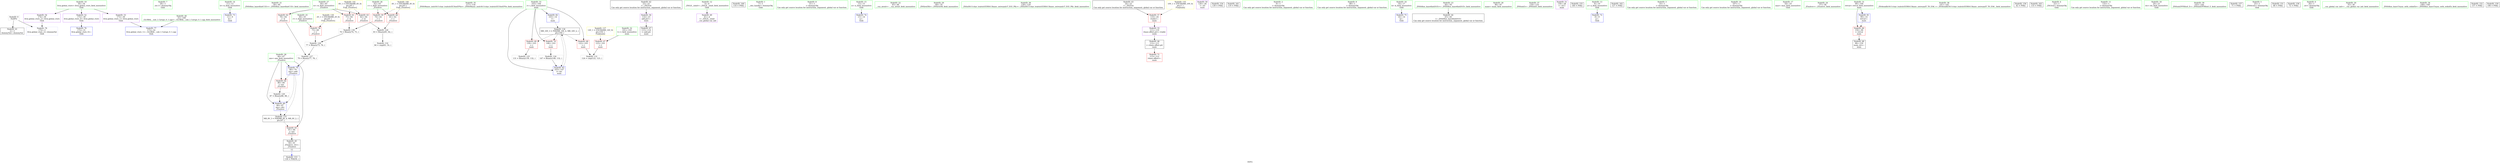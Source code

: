 digraph "SVFG" {
	label="SVFG";

	Node0x56522a4f7640 [shape=record,color=grey,label="{NodeID: 0\nNullPtr}"];
	Node0x56522a4f7640 -> Node0x56522a50a060[style=solid];
	Node0x56522a4f7640 -> Node0x56522a50d100[style=solid];
	Node0x56522a508220 [shape=record,color=green,label="{NodeID: 7\n28\<--1\n.str.1\<--dummyObj\nGlob }"];
	Node0x56522a5086b0 [shape=record,color=green,label="{NodeID: 14\n11\<--12\nb\<--b_field_insensitive\nGlob }"];
	Node0x56522a5086b0 -> Node0x56522a50cc00[style=solid];
	Node0x56522a508db0 [shape=record,color=green,label="{NodeID: 21\n39\<--40\n_ZNSt8ios_base4InitC1Ev\<--_ZNSt8ios_base4InitC1Ev_field_insensitive\n}"];
	Node0x56522a509420 [shape=record,color=green,label="{NodeID: 28\n66\<--67\nans\<--ans_field_insensitive\n_Z5solvev\n}"];
	Node0x56522a509420 -> Node0x56522a50c480[style=solid];
	Node0x56522a509420 -> Node0x56522a50c550[style=solid];
	Node0x56522a509420 -> Node0x56522a50d200[style=solid];
	Node0x56522a509420 -> Node0x56522a50d2d0[style=solid];
	Node0x56522a509a60 [shape=record,color=green,label="{NodeID: 35\n117\<--118\n_ZNSt9basic_iosIcSt11char_traitsIcEE3tieEPSo\<--_ZNSt9basic_iosIcSt11char_traitsIcEE3tieEPSo_field_insensitive\n}"];
	Node0x56522a50fd10 [shape=record,color=grey,label="{NodeID: 125\n131 = Binary(130, 132, )\n}"];
	Node0x56522a50a160 [shape=record,color=black,label="{NodeID: 42\n23\<--22\n\<--_ZSt3cin\nCan only get source location for instruction, argument, global var or function.}"];
	Node0x56522a50a160 -> Node0x56522a50be00[style=solid];
	Node0x56522a510790 [shape=record,color=grey,label="{NodeID: 132\n84 = cmp(83, 14, )\n}"];
	Node0x56522a50b7c0 [shape=record,color=purple,label="{NodeID: 49\n41\<--4\n\<--_ZStL8__ioinit\n__cxx_global_var_init\n}"];
	Node0x56522a515530 [shape=record,color=yellow,style=double,label="{NodeID: 139\n2V_1 = ENCHI(MR_2V_0)\npts\{61 \}\nFun[_Z5solvev]}"];
	Node0x56522a515530 -> Node0x56522a50bfa0[style=dashed];
	Node0x56522a50be00 [shape=record,color=purple,label="{NodeID: 56\n114\<--23\nadd.ptr\<--\nmain\n}"];
	Node0x56522a50be00 -> Node0x56522a50a600[style=solid];
	Node0x56522a50c3b0 [shape=record,color=red,label="{NodeID: 63\n82\<--64\n\<--w\n_Z5solvev\n}"];
	Node0x56522a50c3b0 -> Node0x56522a50fe90[style=solid];
	Node0x56522a51a6f0 [shape=record,color=black,label="{NodeID: 153\n138 = PHI(59, )\n}"];
	Node0x56522a50c960 [shape=record,color=red,label="{NodeID: 70\n146\<--103\n\<--i\nmain\n}"];
	Node0x56522a50c960 -> Node0x56522a50fb90[style=solid];
	Node0x56522a51ad90 [shape=record,color=black,label="{NodeID: 160\n116 = PHI()\n}"];
	Node0x56522a50d000 [shape=record,color=blue,label="{NodeID: 77\n173\<--32\nllvm.global_ctors_1\<--_GLOBAL__sub_I_Carups_0_1.cpp\nGlob }"];
	Node0x56522a507710 [shape=record,color=green,label="{NodeID: 1\n7\<--1\n__dso_handle\<--dummyObj\nGlob }"];
	Node0x56522a5082b0 [shape=record,color=green,label="{NodeID: 8\n31\<--1\n\<--dummyObj\nCan only get source location for instruction, argument, global var or function.}"];
	Node0x56522a5087b0 [shape=record,color=green,label="{NodeID: 15\n13\<--15\nn\<--n_field_insensitive\nGlob }"];
	Node0x56522a5087b0 -> Node0x56522a50cd00[style=solid];
	Node0x56522a508eb0 [shape=record,color=green,label="{NodeID: 22\n45\<--46\n__cxa_atexit\<--__cxa_atexit_field_insensitive\n}"];
	Node0x56522a5094f0 [shape=record,color=green,label="{NodeID: 29\n69\<--70\n_ZNSirsERi\<--_ZNSirsERi_field_insensitive\n}"];
	Node0x56522a509b60 [shape=record,color=green,label="{NodeID: 36\n128\<--129\n_ZStlsISt11char_traitsIcEERSt13basic_ostreamIcT_ES5_PKc\<--_ZStlsISt11char_traitsIcEERSt13basic_ostreamIcT_ES5_PKc_field_insensitive\n}"];
	Node0x56522a50fe90 [shape=record,color=grey,label="{NodeID: 126\n83 = Binary(81, 82, )\n}"];
	Node0x56522a50fe90 -> Node0x56522a510790[style=solid];
	Node0x56522a50a260 [shape=record,color=black,label="{NodeID: 43\n24\<--22\n\<--_ZSt3cin\nCan only get source location for instruction, argument, global var or function.}"];
	Node0x56522a50a260 -> Node0x56522a50bed0[style=solid];
	Node0x56522a513d70 [shape=record,color=black,label="{NodeID: 133\nMR_8V_3 = PHI(MR_8V_4, MR_8V_2, )\npts\{67 \}\n}"];
	Node0x56522a513d70 -> Node0x56522a50c550[style=dashed];
	Node0x56522a50b890 [shape=record,color=purple,label="{NodeID: 50\n126\<--26\n\<--.str\nmain\n}"];
	Node0x56522a515640 [shape=record,color=yellow,style=double,label="{NodeID: 140\n4V_1 = ENCHI(MR_4V_0)\npts\{63 \}\nFun[_Z5solvev]}"];
	Node0x56522a515640 -> Node0x56522a50c070[style=dashed];
	Node0x56522a515640 -> Node0x56522a50c140[style=dashed];
	Node0x56522a50bed0 [shape=record,color=red,label="{NodeID: 57\n110\<--24\nvtable\<--\nmain\n}"];
	Node0x56522a50bed0 -> Node0x56522a50bd30[style=solid];
	Node0x56522a50c480 [shape=record,color=red,label="{NodeID: 64\n86\<--66\n\<--ans\n_Z5solvev\n}"];
	Node0x56522a50c480 -> Node0x56522a510310[style=solid];
	Node0x56522a51a880 [shape=record,color=black,label="{NodeID: 154\n139 = PHI()\n}"];
	Node0x56522a50ca30 [shape=record,color=red,label="{NodeID: 71\n113\<--112\nvbase.offset\<--\nmain\n}"];
	Node0x56522a51ae90 [shape=record,color=black,label="{NodeID: 161\n119 = PHI()\n}"];
	Node0x56522a50d100 [shape=record,color=blue, style = dotted,label="{NodeID: 78\n174\<--3\nllvm.global_ctors_2\<--dummyVal\nGlob }"];
	Node0x56522a5077a0 [shape=record,color=green,label="{NodeID: 2\n9\<--1\n\<--dummyObj\nCan only get source location for instruction, argument, global var or function.}"];
	Node0x56522a508340 [shape=record,color=green,label="{NodeID: 9\n88\<--1\n\<--dummyObj\nCan only get source location for instruction, argument, global var or function.}"];
	Node0x56522a5088b0 [shape=record,color=green,label="{NodeID: 16\n16\<--17\nk\<--k_field_insensitive\nGlob }"];
	Node0x56522a5088b0 -> Node0x56522a50ce00[style=solid];
	Node0x56522a508fb0 [shape=record,color=green,label="{NodeID: 23\n44\<--50\n_ZNSt8ios_base4InitD1Ev\<--_ZNSt8ios_base4InitD1Ev_field_insensitive\n}"];
	Node0x56522a508fb0 -> Node0x56522a50a360[style=solid];
	Node0x56522a5095f0 [shape=record,color=green,label="{NodeID: 30\n96\<--97\nmain\<--main_field_insensitive\n}"];
	Node0x56522a509c60 [shape=record,color=green,label="{NodeID: 37\n134\<--135\n_ZNSolsEi\<--_ZNSolsEi_field_insensitive\n}"];
	Node0x56522a510010 [shape=record,color=grey,label="{NodeID: 127\n79 = Binary(77, 78, )\n}"];
	Node0x56522a510010 -> Node0x56522a50d200[style=solid];
	Node0x56522a50a360 [shape=record,color=black,label="{NodeID: 44\n43\<--44\n\<--_ZNSt8ios_base4InitD1Ev\nCan only get source location for instruction, argument, global var or function.}"];
	Node0x56522a514270 [shape=record,color=black,label="{NodeID: 134\nMR_16V_3 = PHI(MR_16V_4, MR_16V_2, )\npts\{104 \}\n}"];
	Node0x56522a514270 -> Node0x56522a50c7c0[style=dashed];
	Node0x56522a514270 -> Node0x56522a50c890[style=dashed];
	Node0x56522a514270 -> Node0x56522a50c960[style=dashed];
	Node0x56522a514270 -> Node0x56522a50d540[style=dashed];
	Node0x56522a50b960 [shape=record,color=purple,label="{NodeID: 51\n136\<--28\n\<--.str.1\nmain\n}"];
	Node0x56522a515720 [shape=record,color=yellow,style=double,label="{NodeID: 141\n6V_1 = ENCHI(MR_6V_0)\npts\{65 \}\nFun[_Z5solvev]}"];
	Node0x56522a515720 -> Node0x56522a50c210[style=dashed];
	Node0x56522a515720 -> Node0x56522a50c2e0[style=dashed];
	Node0x56522a515720 -> Node0x56522a50c3b0[style=dashed];
	Node0x56522a50bfa0 [shape=record,color=red,label="{NodeID: 58\n73\<--60\n\<--r\n_Z5solvev\n}"];
	Node0x56522a50bfa0 -> Node0x56522a510190[style=solid];
	Node0x56522a50c550 [shape=record,color=red,label="{NodeID: 65\n91\<--66\n\<--ans\n_Z5solvev\n}"];
	Node0x56522a50c550 -> Node0x56522a50a460[style=solid];
	Node0x56522a51a950 [shape=record,color=black,label="{NodeID: 155\n140 = PHI()\n}"];
	Node0x56522a50cb00 [shape=record,color=blue,label="{NodeID: 72\n8\<--9\na\<--\nGlob }"];
	Node0x56522a51af90 [shape=record,color=black,label="{NodeID: 162\n127 = PHI()\n}"];
	Node0x56522a50d200 [shape=record,color=blue,label="{NodeID: 79\n66\<--79\nans\<--add\n_Z5solvev\n}"];
	Node0x56522a50d200 -> Node0x56522a50c480[style=dashed];
	Node0x56522a50d200 -> Node0x56522a50d2d0[style=dashed];
	Node0x56522a50d200 -> Node0x56522a513d70[style=dashed];
	Node0x56522a507830 [shape=record,color=green,label="{NodeID: 3\n14\<--1\n\<--dummyObj\nCan only get source location for instruction, argument, global var or function.}"];
	Node0x56522a5083d0 [shape=record,color=green,label="{NodeID: 10\n107\<--1\n\<--dummyObj\nCan only get source location for instruction, argument, global var or function.}"];
	Node0x56522a5089b0 [shape=record,color=green,label="{NodeID: 17\n18\<--19\nmas\<--mas_field_insensitive\nGlob }"];
	Node0x56522a5090b0 [shape=record,color=green,label="{NodeID: 24\n57\<--58\n_Z5solvev\<--_Z5solvev_field_insensitive\n}"];
	Node0x56522a5096f0 [shape=record,color=green,label="{NodeID: 31\n99\<--100\nretval\<--retval_field_insensitive\nmain\n}"];
	Node0x56522a5096f0 -> Node0x56522a50c620[style=solid];
	Node0x56522a5096f0 -> Node0x56522a50d3a0[style=solid];
	Node0x56522a509d60 [shape=record,color=green,label="{NodeID: 38\n141\<--142\n_ZSt4endlIcSt11char_traitsIcEERSt13basic_ostreamIT_T0_ES6_\<--_ZSt4endlIcSt11char_traitsIcEERSt13basic_ostreamIT_T0_ES6__field_insensitive\n}"];
	Node0x56522a510190 [shape=record,color=grey,label="{NodeID: 128\n77 = Binary(73, 76, )\n}"];
	Node0x56522a510190 -> Node0x56522a510010[style=solid];
	Node0x56522a50a460 [shape=record,color=black,label="{NodeID: 45\n59\<--91\n_Z5solvev_ret\<--\n_Z5solvev\n|{<s0>12}}"];
	Node0x56522a50a460:s0 -> Node0x56522a51a6f0[style=solid,color=blue];
	Node0x56522a514770 [shape=record,color=yellow,style=double,label="{NodeID: 135\n10V_1 = ENCHI(MR_10V_0)\npts\{1 \}\nFun[main]}"];
	Node0x56522a514770 -> Node0x56522a50bed0[style=dashed];
	Node0x56522a50ba30 [shape=record,color=purple,label="{NodeID: 52\n172\<--30\nllvm.global_ctors_0\<--llvm.global_ctors\nGlob }"];
	Node0x56522a50ba30 -> Node0x56522a50cf00[style=solid];
	Node0x56522a50c070 [shape=record,color=red,label="{NodeID: 59\n74\<--62\n\<--c\n_Z5solvev\n}"];
	Node0x56522a50c070 -> Node0x56522a510490[style=solid];
	Node0x56522a50c620 [shape=record,color=red,label="{NodeID: 66\n150\<--99\n\<--retval\nmain\n}"];
	Node0x56522a50c620 -> Node0x56522a50b6f0[style=solid];
	Node0x56522a51aa20 [shape=record,color=black,label="{NodeID: 156\n42 = PHI()\n}"];
	Node0x56522a50cc00 [shape=record,color=blue,label="{NodeID: 73\n11\<--9\nb\<--\nGlob }"];
	Node0x56522a51b0f0 [shape=record,color=black,label="{NodeID: 163\n133 = PHI()\n}"];
	Node0x56522a50d2d0 [shape=record,color=blue,label="{NodeID: 80\n66\<--87\nans\<--dec\n_Z5solvev\n}"];
	Node0x56522a50d2d0 -> Node0x56522a513d70[style=dashed];
	Node0x56522a5078c0 [shape=record,color=green,label="{NodeID: 4\n22\<--1\n_ZSt3cin\<--dummyObj\nGlob }"];
	Node0x56522a508460 [shape=record,color=green,label="{NodeID: 11\n132\<--1\n\<--dummyObj\nCan only get source location for instruction, argument, global var or function.}"];
	Node0x56522a508ab0 [shape=record,color=green,label="{NodeID: 18\n20\<--21\nris\<--ris_field_insensitive\nGlob }"];
	Node0x56522a5091b0 [shape=record,color=green,label="{NodeID: 25\n60\<--61\nr\<--r_field_insensitive\n_Z5solvev\n}"];
	Node0x56522a5091b0 -> Node0x56522a50bfa0[style=solid];
	Node0x56522a5097c0 [shape=record,color=green,label="{NodeID: 32\n101\<--102\nt\<--t_field_insensitive\nmain\n}"];
	Node0x56522a5097c0 -> Node0x56522a50c6f0[style=solid];
	Node0x56522a509e60 [shape=record,color=green,label="{NodeID: 39\n143\<--144\n_ZNSolsEPFRSoS_E\<--_ZNSolsEPFRSoS_E_field_insensitive\n}"];
	Node0x56522a510310 [shape=record,color=grey,label="{NodeID: 129\n87 = Binary(86, 88, )\n}"];
	Node0x56522a510310 -> Node0x56522a50d2d0[style=solid];
	Node0x56522a50a530 [shape=record,color=black,label="{NodeID: 46\n112\<--111\n\<--vbase.offset.ptr\nmain\n}"];
	Node0x56522a50a530 -> Node0x56522a50ca30[style=solid];
	Node0x56522a50bb30 [shape=record,color=purple,label="{NodeID: 53\n173\<--30\nllvm.global_ctors_1\<--llvm.global_ctors\nGlob }"];
	Node0x56522a50bb30 -> Node0x56522a50d000[style=solid];
	Node0x56522a50c140 [shape=record,color=red,label="{NodeID: 60\n81\<--62\n\<--c\n_Z5solvev\n}"];
	Node0x56522a50c140 -> Node0x56522a50fe90[style=solid];
	Node0x56522a50c6f0 [shape=record,color=red,label="{NodeID: 67\n123\<--101\n\<--t\nmain\n}"];
	Node0x56522a50c6f0 -> Node0x56522a510610[style=solid];
	Node0x56522a51aaf0 [shape=record,color=black,label="{NodeID: 157\n71 = PHI()\n}"];
	Node0x56522a50cd00 [shape=record,color=blue,label="{NodeID: 74\n13\<--14\nn\<--\nGlob }"];
	Node0x56522a50d3a0 [shape=record,color=blue,label="{NodeID: 81\n99\<--14\nretval\<--\nmain\n}"];
	Node0x56522a50d3a0 -> Node0x56522a50c620[style=dashed];
	Node0x56522a508100 [shape=record,color=green,label="{NodeID: 5\n25\<--1\n_ZSt4cout\<--dummyObj\nGlob }"];
	Node0x56522a5084f0 [shape=record,color=green,label="{NodeID: 12\n4\<--6\n_ZStL8__ioinit\<--_ZStL8__ioinit_field_insensitive\nGlob }"];
	Node0x56522a5084f0 -> Node0x56522a50b7c0[style=solid];
	Node0x56522a508bb0 [shape=record,color=green,label="{NodeID: 19\n30\<--34\nllvm.global_ctors\<--llvm.global_ctors_field_insensitive\nGlob }"];
	Node0x56522a508bb0 -> Node0x56522a50ba30[style=solid];
	Node0x56522a508bb0 -> Node0x56522a50bb30[style=solid];
	Node0x56522a508bb0 -> Node0x56522a50bc30[style=solid];
	Node0x56522a509280 [shape=record,color=green,label="{NodeID: 26\n62\<--63\nc\<--c_field_insensitive\n_Z5solvev\n}"];
	Node0x56522a509280 -> Node0x56522a50c070[style=solid];
	Node0x56522a509280 -> Node0x56522a50c140[style=solid];
	Node0x56522a509890 [shape=record,color=green,label="{NodeID: 33\n103\<--104\ni\<--i_field_insensitive\nmain\n}"];
	Node0x56522a509890 -> Node0x56522a50c7c0[style=solid];
	Node0x56522a509890 -> Node0x56522a50c890[style=solid];
	Node0x56522a509890 -> Node0x56522a50c960[style=solid];
	Node0x56522a509890 -> Node0x56522a50d470[style=solid];
	Node0x56522a509890 -> Node0x56522a50d540[style=solid];
	Node0x56522a509f60 [shape=record,color=green,label="{NodeID: 40\n32\<--168\n_GLOBAL__sub_I_Carups_0_1.cpp\<--_GLOBAL__sub_I_Carups_0_1.cpp_field_insensitive\n}"];
	Node0x56522a509f60 -> Node0x56522a50d000[style=solid];
	Node0x56522a510490 [shape=record,color=grey,label="{NodeID: 130\n76 = Binary(74, 75, )\n}"];
	Node0x56522a510490 -> Node0x56522a510190[style=solid];
	Node0x56522a50a600 [shape=record,color=black,label="{NodeID: 47\n115\<--114\n\<--add.ptr\nmain\n}"];
	Node0x56522a515370 [shape=record,color=yellow,style=double,label="{NodeID: 137\n14V_1 = ENCHI(MR_14V_0)\npts\{102 \}\nFun[main]}"];
	Node0x56522a515370 -> Node0x56522a50c6f0[style=dashed];
	Node0x56522a50bc30 [shape=record,color=purple,label="{NodeID: 54\n174\<--30\nllvm.global_ctors_2\<--llvm.global_ctors\nGlob }"];
	Node0x56522a50bc30 -> Node0x56522a50d100[style=solid];
	Node0x56522a50c210 [shape=record,color=red,label="{NodeID: 61\n75\<--64\n\<--w\n_Z5solvev\n}"];
	Node0x56522a50c210 -> Node0x56522a510490[style=solid];
	Node0x56522a35cb20 [shape=record,color=black,label="{NodeID: 151\n68 = PHI()\n}"];
	Node0x56522a50c7c0 [shape=record,color=red,label="{NodeID: 68\n122\<--103\n\<--i\nmain\n}"];
	Node0x56522a50c7c0 -> Node0x56522a510610[style=solid];
	Node0x56522a51abf0 [shape=record,color=black,label="{NodeID: 158\n72 = PHI()\n}"];
	Node0x56522a50ce00 [shape=record,color=blue,label="{NodeID: 75\n16\<--14\nk\<--\nGlob }"];
	Node0x56522a50d470 [shape=record,color=blue,label="{NodeID: 82\n103\<--14\ni\<--\nmain\n}"];
	Node0x56522a50d470 -> Node0x56522a514270[style=dashed];
	Node0x56522a508190 [shape=record,color=green,label="{NodeID: 6\n26\<--1\n.str\<--dummyObj\nGlob }"];
	Node0x56522a5085b0 [shape=record,color=green,label="{NodeID: 13\n8\<--10\na\<--a_field_insensitive\nGlob }"];
	Node0x56522a5085b0 -> Node0x56522a50cb00[style=solid];
	Node0x56522a508cb0 [shape=record,color=green,label="{NodeID: 20\n35\<--36\n__cxx_global_var_init\<--__cxx_global_var_init_field_insensitive\n}"];
	Node0x56522a509350 [shape=record,color=green,label="{NodeID: 27\n64\<--65\nw\<--w_field_insensitive\n_Z5solvev\n}"];
	Node0x56522a509350 -> Node0x56522a50c210[style=solid];
	Node0x56522a509350 -> Node0x56522a50c2e0[style=solid];
	Node0x56522a509350 -> Node0x56522a50c3b0[style=solid];
	Node0x56522a509960 [shape=record,color=green,label="{NodeID: 34\n108\<--109\n_ZNSt8ios_base15sync_with_stdioEb\<--_ZNSt8ios_base15sync_with_stdioEb_field_insensitive\n}"];
	Node0x56522a50fb90 [shape=record,color=grey,label="{NodeID: 124\n147 = Binary(146, 132, )\n}"];
	Node0x56522a50fb90 -> Node0x56522a50d540[style=solid];
	Node0x56522a50a060 [shape=record,color=black,label="{NodeID: 41\n2\<--3\ndummyVal\<--dummyVal\n}"];
	Node0x56522a510610 [shape=record,color=grey,label="{NodeID: 131\n124 = cmp(122, 123, )\n}"];
	Node0x56522a50b6f0 [shape=record,color=black,label="{NodeID: 48\n98\<--150\nmain_ret\<--\nmain\n}"];
	Node0x56522a50bd30 [shape=record,color=purple,label="{NodeID: 55\n111\<--110\nvbase.offset.ptr\<--vtable\nmain\n}"];
	Node0x56522a50bd30 -> Node0x56522a50a530[style=solid];
	Node0x56522a50c2e0 [shape=record,color=red,label="{NodeID: 62\n78\<--64\n\<--w\n_Z5solvev\n}"];
	Node0x56522a50c2e0 -> Node0x56522a510010[style=solid];
	Node0x56522a519a70 [shape=record,color=black,label="{NodeID: 152\n137 = PHI()\n}"];
	Node0x56522a50c890 [shape=record,color=red,label="{NodeID: 69\n130\<--103\n\<--i\nmain\n}"];
	Node0x56522a50c890 -> Node0x56522a50fd10[style=solid];
	Node0x56522a51acc0 [shape=record,color=black,label="{NodeID: 159\n106 = PHI()\n}"];
	Node0x56522a50cf00 [shape=record,color=blue,label="{NodeID: 76\n172\<--31\nllvm.global_ctors_0\<--\nGlob }"];
	Node0x56522a50d540 [shape=record,color=blue,label="{NodeID: 83\n103\<--147\ni\<--inc\nmain\n}"];
	Node0x56522a50d540 -> Node0x56522a514270[style=dashed];
}
